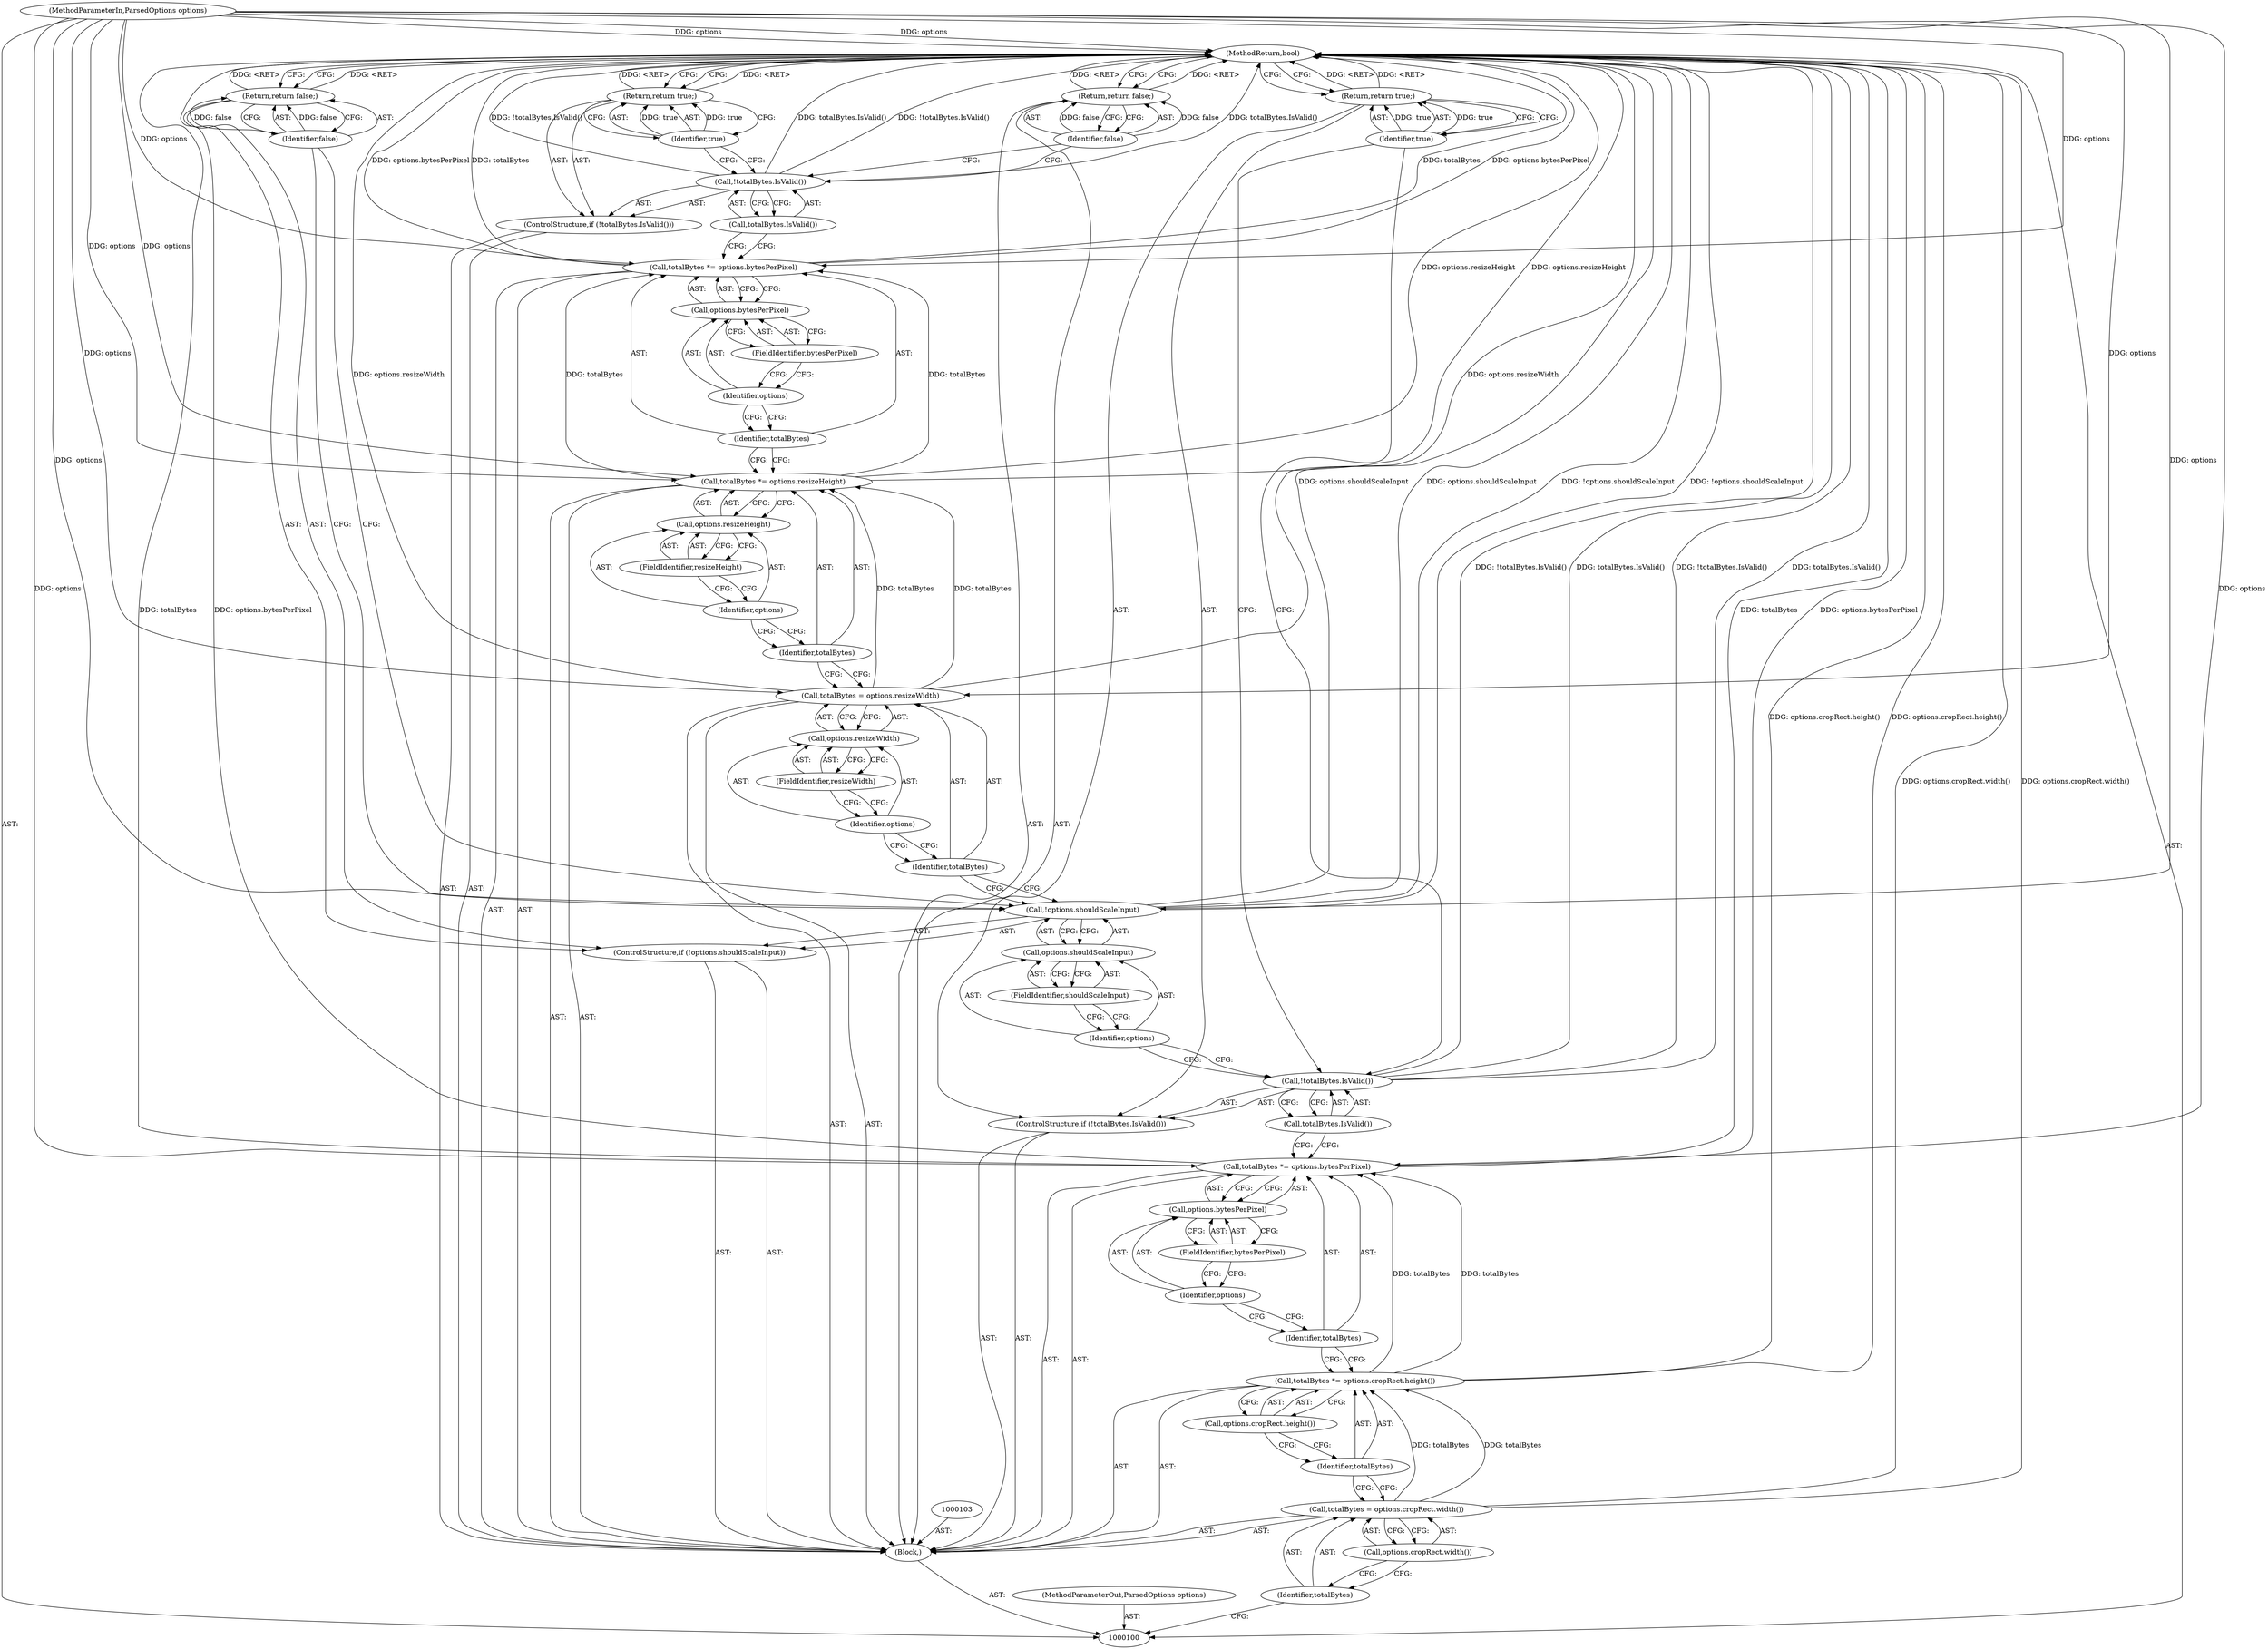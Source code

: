 digraph "1_Chrome_d59a4441697f6253e7dc3f7ae5caad6e5fd2c778_2" {
"1000149" [label="(MethodReturn,bool)"];
"1000101" [label="(MethodParameterIn,ParsedOptions options)"];
"1000184" [label="(MethodParameterOut,ParsedOptions options)"];
"1000102" [label="(Block,)"];
"1000129" [label="(Call,options.resizeWidth)"];
"1000130" [label="(Identifier,options)"];
"1000127" [label="(Call,totalBytes = options.resizeWidth)"];
"1000128" [label="(Identifier,totalBytes)"];
"1000131" [label="(FieldIdentifier,resizeWidth)"];
"1000134" [label="(Call,options.resizeHeight)"];
"1000135" [label="(Identifier,options)"];
"1000132" [label="(Call,totalBytes *= options.resizeHeight)"];
"1000133" [label="(Identifier,totalBytes)"];
"1000136" [label="(FieldIdentifier,resizeHeight)"];
"1000139" [label="(Call,options.bytesPerPixel)"];
"1000140" [label="(Identifier,options)"];
"1000137" [label="(Call,totalBytes *= options.bytesPerPixel)"];
"1000138" [label="(Identifier,totalBytes)"];
"1000141" [label="(FieldIdentifier,bytesPerPixel)"];
"1000142" [label="(ControlStructure,if (!totalBytes.IsValid()))"];
"1000143" [label="(Call,!totalBytes.IsValid())"];
"1000144" [label="(Call,totalBytes.IsValid())"];
"1000146" [label="(Identifier,true)"];
"1000145" [label="(Return,return true;)"];
"1000147" [label="(Return,return false;)"];
"1000148" [label="(Identifier,false)"];
"1000104" [label="(Call,totalBytes = options.cropRect.width())"];
"1000105" [label="(Identifier,totalBytes)"];
"1000106" [label="(Call,options.cropRect.width())"];
"1000109" [label="(Call,options.cropRect.height())"];
"1000107" [label="(Call,totalBytes *= options.cropRect.height())"];
"1000108" [label="(Identifier,totalBytes)"];
"1000112" [label="(Call,options.bytesPerPixel)"];
"1000113" [label="(Identifier,options)"];
"1000114" [label="(FieldIdentifier,bytesPerPixel)"];
"1000110" [label="(Call,totalBytes *= options.bytesPerPixel)"];
"1000111" [label="(Identifier,totalBytes)"];
"1000115" [label="(ControlStructure,if (!totalBytes.IsValid()))"];
"1000116" [label="(Call,!totalBytes.IsValid())"];
"1000117" [label="(Call,totalBytes.IsValid())"];
"1000119" [label="(Identifier,true)"];
"1000118" [label="(Return,return true;)"];
"1000124" [label="(FieldIdentifier,shouldScaleInput)"];
"1000120" [label="(ControlStructure,if (!options.shouldScaleInput))"];
"1000121" [label="(Call,!options.shouldScaleInput)"];
"1000122" [label="(Call,options.shouldScaleInput)"];
"1000123" [label="(Identifier,options)"];
"1000126" [label="(Identifier,false)"];
"1000125" [label="(Return,return false;)"];
"1000149" -> "1000100"  [label="AST: "];
"1000149" -> "1000118"  [label="CFG: "];
"1000149" -> "1000125"  [label="CFG: "];
"1000149" -> "1000145"  [label="CFG: "];
"1000149" -> "1000147"  [label="CFG: "];
"1000145" -> "1000149"  [label="DDG: <RET>"];
"1000147" -> "1000149"  [label="DDG: <RET>"];
"1000125" -> "1000149"  [label="DDG: <RET>"];
"1000118" -> "1000149"  [label="DDG: <RET>"];
"1000116" -> "1000149"  [label="DDG: totalBytes.IsValid()"];
"1000116" -> "1000149"  [label="DDG: !totalBytes.IsValid()"];
"1000121" -> "1000149"  [label="DDG: !options.shouldScaleInput"];
"1000121" -> "1000149"  [label="DDG: options.shouldScaleInput"];
"1000110" -> "1000149"  [label="DDG: options.bytesPerPixel"];
"1000110" -> "1000149"  [label="DDG: totalBytes"];
"1000137" -> "1000149"  [label="DDG: totalBytes"];
"1000137" -> "1000149"  [label="DDG: options.bytesPerPixel"];
"1000127" -> "1000149"  [label="DDG: options.resizeWidth"];
"1000143" -> "1000149"  [label="DDG: totalBytes.IsValid()"];
"1000143" -> "1000149"  [label="DDG: !totalBytes.IsValid()"];
"1000132" -> "1000149"  [label="DDG: options.resizeHeight"];
"1000101" -> "1000149"  [label="DDG: options"];
"1000104" -> "1000149"  [label="DDG: options.cropRect.width()"];
"1000107" -> "1000149"  [label="DDG: options.cropRect.height()"];
"1000101" -> "1000100"  [label="AST: "];
"1000101" -> "1000149"  [label="DDG: options"];
"1000101" -> "1000110"  [label="DDG: options"];
"1000101" -> "1000121"  [label="DDG: options"];
"1000101" -> "1000127"  [label="DDG: options"];
"1000101" -> "1000132"  [label="DDG: options"];
"1000101" -> "1000137"  [label="DDG: options"];
"1000184" -> "1000100"  [label="AST: "];
"1000102" -> "1000100"  [label="AST: "];
"1000103" -> "1000102"  [label="AST: "];
"1000104" -> "1000102"  [label="AST: "];
"1000107" -> "1000102"  [label="AST: "];
"1000110" -> "1000102"  [label="AST: "];
"1000115" -> "1000102"  [label="AST: "];
"1000120" -> "1000102"  [label="AST: "];
"1000127" -> "1000102"  [label="AST: "];
"1000132" -> "1000102"  [label="AST: "];
"1000137" -> "1000102"  [label="AST: "];
"1000142" -> "1000102"  [label="AST: "];
"1000147" -> "1000102"  [label="AST: "];
"1000129" -> "1000127"  [label="AST: "];
"1000129" -> "1000131"  [label="CFG: "];
"1000130" -> "1000129"  [label="AST: "];
"1000131" -> "1000129"  [label="AST: "];
"1000127" -> "1000129"  [label="CFG: "];
"1000130" -> "1000129"  [label="AST: "];
"1000130" -> "1000128"  [label="CFG: "];
"1000131" -> "1000130"  [label="CFG: "];
"1000127" -> "1000102"  [label="AST: "];
"1000127" -> "1000129"  [label="CFG: "];
"1000128" -> "1000127"  [label="AST: "];
"1000129" -> "1000127"  [label="AST: "];
"1000133" -> "1000127"  [label="CFG: "];
"1000127" -> "1000149"  [label="DDG: options.resizeWidth"];
"1000101" -> "1000127"  [label="DDG: options"];
"1000127" -> "1000132"  [label="DDG: totalBytes"];
"1000128" -> "1000127"  [label="AST: "];
"1000128" -> "1000121"  [label="CFG: "];
"1000130" -> "1000128"  [label="CFG: "];
"1000131" -> "1000129"  [label="AST: "];
"1000131" -> "1000130"  [label="CFG: "];
"1000129" -> "1000131"  [label="CFG: "];
"1000134" -> "1000132"  [label="AST: "];
"1000134" -> "1000136"  [label="CFG: "];
"1000135" -> "1000134"  [label="AST: "];
"1000136" -> "1000134"  [label="AST: "];
"1000132" -> "1000134"  [label="CFG: "];
"1000135" -> "1000134"  [label="AST: "];
"1000135" -> "1000133"  [label="CFG: "];
"1000136" -> "1000135"  [label="CFG: "];
"1000132" -> "1000102"  [label="AST: "];
"1000132" -> "1000134"  [label="CFG: "];
"1000133" -> "1000132"  [label="AST: "];
"1000134" -> "1000132"  [label="AST: "];
"1000138" -> "1000132"  [label="CFG: "];
"1000132" -> "1000149"  [label="DDG: options.resizeHeight"];
"1000101" -> "1000132"  [label="DDG: options"];
"1000127" -> "1000132"  [label="DDG: totalBytes"];
"1000132" -> "1000137"  [label="DDG: totalBytes"];
"1000133" -> "1000132"  [label="AST: "];
"1000133" -> "1000127"  [label="CFG: "];
"1000135" -> "1000133"  [label="CFG: "];
"1000136" -> "1000134"  [label="AST: "];
"1000136" -> "1000135"  [label="CFG: "];
"1000134" -> "1000136"  [label="CFG: "];
"1000139" -> "1000137"  [label="AST: "];
"1000139" -> "1000141"  [label="CFG: "];
"1000140" -> "1000139"  [label="AST: "];
"1000141" -> "1000139"  [label="AST: "];
"1000137" -> "1000139"  [label="CFG: "];
"1000140" -> "1000139"  [label="AST: "];
"1000140" -> "1000138"  [label="CFG: "];
"1000141" -> "1000140"  [label="CFG: "];
"1000137" -> "1000102"  [label="AST: "];
"1000137" -> "1000139"  [label="CFG: "];
"1000138" -> "1000137"  [label="AST: "];
"1000139" -> "1000137"  [label="AST: "];
"1000144" -> "1000137"  [label="CFG: "];
"1000137" -> "1000149"  [label="DDG: totalBytes"];
"1000137" -> "1000149"  [label="DDG: options.bytesPerPixel"];
"1000101" -> "1000137"  [label="DDG: options"];
"1000132" -> "1000137"  [label="DDG: totalBytes"];
"1000138" -> "1000137"  [label="AST: "];
"1000138" -> "1000132"  [label="CFG: "];
"1000140" -> "1000138"  [label="CFG: "];
"1000141" -> "1000139"  [label="AST: "];
"1000141" -> "1000140"  [label="CFG: "];
"1000139" -> "1000141"  [label="CFG: "];
"1000142" -> "1000102"  [label="AST: "];
"1000143" -> "1000142"  [label="AST: "];
"1000145" -> "1000142"  [label="AST: "];
"1000143" -> "1000142"  [label="AST: "];
"1000143" -> "1000144"  [label="CFG: "];
"1000144" -> "1000143"  [label="AST: "];
"1000146" -> "1000143"  [label="CFG: "];
"1000148" -> "1000143"  [label="CFG: "];
"1000143" -> "1000149"  [label="DDG: totalBytes.IsValid()"];
"1000143" -> "1000149"  [label="DDG: !totalBytes.IsValid()"];
"1000144" -> "1000143"  [label="AST: "];
"1000144" -> "1000137"  [label="CFG: "];
"1000143" -> "1000144"  [label="CFG: "];
"1000146" -> "1000145"  [label="AST: "];
"1000146" -> "1000143"  [label="CFG: "];
"1000145" -> "1000146"  [label="CFG: "];
"1000146" -> "1000145"  [label="DDG: true"];
"1000145" -> "1000142"  [label="AST: "];
"1000145" -> "1000146"  [label="CFG: "];
"1000146" -> "1000145"  [label="AST: "];
"1000149" -> "1000145"  [label="CFG: "];
"1000145" -> "1000149"  [label="DDG: <RET>"];
"1000146" -> "1000145"  [label="DDG: true"];
"1000147" -> "1000102"  [label="AST: "];
"1000147" -> "1000148"  [label="CFG: "];
"1000148" -> "1000147"  [label="AST: "];
"1000149" -> "1000147"  [label="CFG: "];
"1000147" -> "1000149"  [label="DDG: <RET>"];
"1000148" -> "1000147"  [label="DDG: false"];
"1000148" -> "1000147"  [label="AST: "];
"1000148" -> "1000143"  [label="CFG: "];
"1000147" -> "1000148"  [label="CFG: "];
"1000148" -> "1000147"  [label="DDG: false"];
"1000104" -> "1000102"  [label="AST: "];
"1000104" -> "1000106"  [label="CFG: "];
"1000105" -> "1000104"  [label="AST: "];
"1000106" -> "1000104"  [label="AST: "];
"1000108" -> "1000104"  [label="CFG: "];
"1000104" -> "1000149"  [label="DDG: options.cropRect.width()"];
"1000104" -> "1000107"  [label="DDG: totalBytes"];
"1000105" -> "1000104"  [label="AST: "];
"1000105" -> "1000100"  [label="CFG: "];
"1000106" -> "1000105"  [label="CFG: "];
"1000106" -> "1000104"  [label="AST: "];
"1000106" -> "1000105"  [label="CFG: "];
"1000104" -> "1000106"  [label="CFG: "];
"1000109" -> "1000107"  [label="AST: "];
"1000109" -> "1000108"  [label="CFG: "];
"1000107" -> "1000109"  [label="CFG: "];
"1000107" -> "1000102"  [label="AST: "];
"1000107" -> "1000109"  [label="CFG: "];
"1000108" -> "1000107"  [label="AST: "];
"1000109" -> "1000107"  [label="AST: "];
"1000111" -> "1000107"  [label="CFG: "];
"1000107" -> "1000149"  [label="DDG: options.cropRect.height()"];
"1000104" -> "1000107"  [label="DDG: totalBytes"];
"1000107" -> "1000110"  [label="DDG: totalBytes"];
"1000108" -> "1000107"  [label="AST: "];
"1000108" -> "1000104"  [label="CFG: "];
"1000109" -> "1000108"  [label="CFG: "];
"1000112" -> "1000110"  [label="AST: "];
"1000112" -> "1000114"  [label="CFG: "];
"1000113" -> "1000112"  [label="AST: "];
"1000114" -> "1000112"  [label="AST: "];
"1000110" -> "1000112"  [label="CFG: "];
"1000113" -> "1000112"  [label="AST: "];
"1000113" -> "1000111"  [label="CFG: "];
"1000114" -> "1000113"  [label="CFG: "];
"1000114" -> "1000112"  [label="AST: "];
"1000114" -> "1000113"  [label="CFG: "];
"1000112" -> "1000114"  [label="CFG: "];
"1000110" -> "1000102"  [label="AST: "];
"1000110" -> "1000112"  [label="CFG: "];
"1000111" -> "1000110"  [label="AST: "];
"1000112" -> "1000110"  [label="AST: "];
"1000117" -> "1000110"  [label="CFG: "];
"1000110" -> "1000149"  [label="DDG: options.bytesPerPixel"];
"1000110" -> "1000149"  [label="DDG: totalBytes"];
"1000101" -> "1000110"  [label="DDG: options"];
"1000107" -> "1000110"  [label="DDG: totalBytes"];
"1000111" -> "1000110"  [label="AST: "];
"1000111" -> "1000107"  [label="CFG: "];
"1000113" -> "1000111"  [label="CFG: "];
"1000115" -> "1000102"  [label="AST: "];
"1000116" -> "1000115"  [label="AST: "];
"1000118" -> "1000115"  [label="AST: "];
"1000116" -> "1000115"  [label="AST: "];
"1000116" -> "1000117"  [label="CFG: "];
"1000117" -> "1000116"  [label="AST: "];
"1000119" -> "1000116"  [label="CFG: "];
"1000123" -> "1000116"  [label="CFG: "];
"1000116" -> "1000149"  [label="DDG: totalBytes.IsValid()"];
"1000116" -> "1000149"  [label="DDG: !totalBytes.IsValid()"];
"1000117" -> "1000116"  [label="AST: "];
"1000117" -> "1000110"  [label="CFG: "];
"1000116" -> "1000117"  [label="CFG: "];
"1000119" -> "1000118"  [label="AST: "];
"1000119" -> "1000116"  [label="CFG: "];
"1000118" -> "1000119"  [label="CFG: "];
"1000119" -> "1000118"  [label="DDG: true"];
"1000118" -> "1000115"  [label="AST: "];
"1000118" -> "1000119"  [label="CFG: "];
"1000119" -> "1000118"  [label="AST: "];
"1000149" -> "1000118"  [label="CFG: "];
"1000118" -> "1000149"  [label="DDG: <RET>"];
"1000119" -> "1000118"  [label="DDG: true"];
"1000124" -> "1000122"  [label="AST: "];
"1000124" -> "1000123"  [label="CFG: "];
"1000122" -> "1000124"  [label="CFG: "];
"1000120" -> "1000102"  [label="AST: "];
"1000121" -> "1000120"  [label="AST: "];
"1000125" -> "1000120"  [label="AST: "];
"1000121" -> "1000120"  [label="AST: "];
"1000121" -> "1000122"  [label="CFG: "];
"1000122" -> "1000121"  [label="AST: "];
"1000126" -> "1000121"  [label="CFG: "];
"1000128" -> "1000121"  [label="CFG: "];
"1000121" -> "1000149"  [label="DDG: !options.shouldScaleInput"];
"1000121" -> "1000149"  [label="DDG: options.shouldScaleInput"];
"1000101" -> "1000121"  [label="DDG: options"];
"1000122" -> "1000121"  [label="AST: "];
"1000122" -> "1000124"  [label="CFG: "];
"1000123" -> "1000122"  [label="AST: "];
"1000124" -> "1000122"  [label="AST: "];
"1000121" -> "1000122"  [label="CFG: "];
"1000123" -> "1000122"  [label="AST: "];
"1000123" -> "1000116"  [label="CFG: "];
"1000124" -> "1000123"  [label="CFG: "];
"1000126" -> "1000125"  [label="AST: "];
"1000126" -> "1000121"  [label="CFG: "];
"1000125" -> "1000126"  [label="CFG: "];
"1000126" -> "1000125"  [label="DDG: false"];
"1000125" -> "1000120"  [label="AST: "];
"1000125" -> "1000126"  [label="CFG: "];
"1000126" -> "1000125"  [label="AST: "];
"1000149" -> "1000125"  [label="CFG: "];
"1000125" -> "1000149"  [label="DDG: <RET>"];
"1000126" -> "1000125"  [label="DDG: false"];
}
